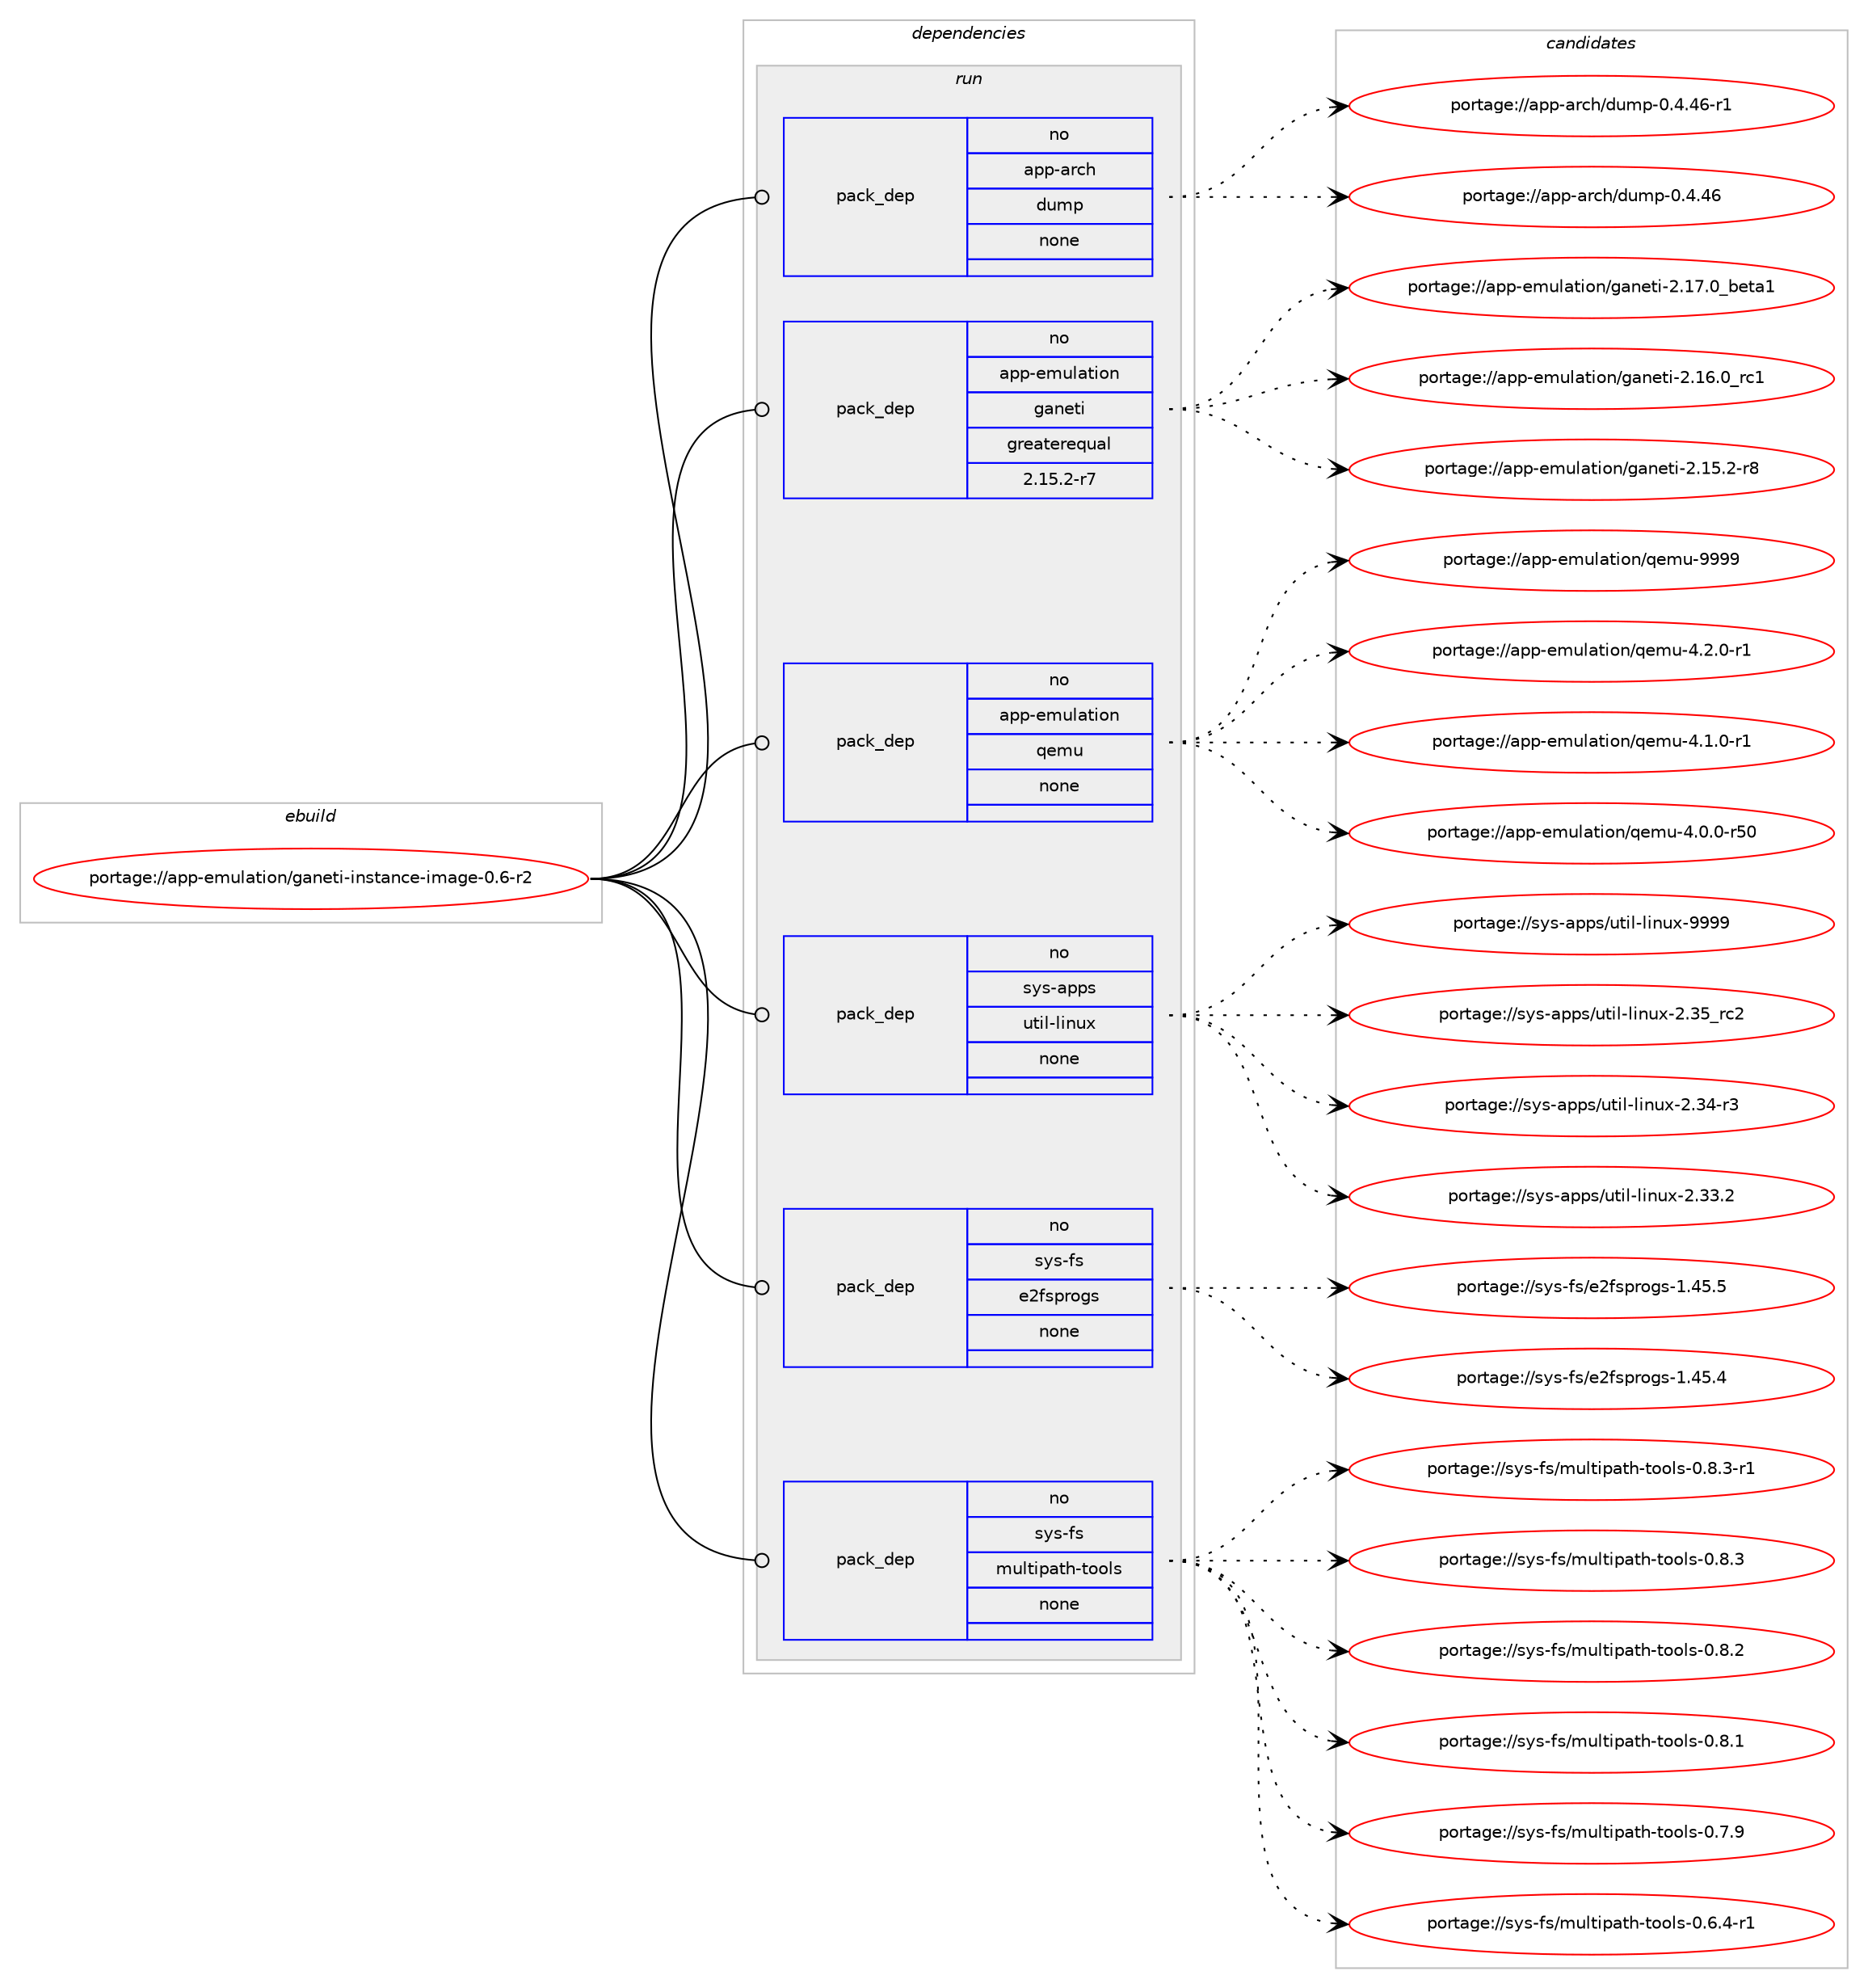 digraph prolog {

# *************
# Graph options
# *************

newrank=true;
concentrate=true;
compound=true;
graph [rankdir=LR,fontname=Helvetica,fontsize=10,ranksep=1.5];#, ranksep=2.5, nodesep=0.2];
edge  [arrowhead=vee];
node  [fontname=Helvetica,fontsize=10];

# **********
# The ebuild
# **********

subgraph cluster_leftcol {
color=gray;
label=<<i>ebuild</i>>;
id [label="portage://app-emulation/ganeti-instance-image-0.6-r2", color=red, width=4, href="../app-emulation/ganeti-instance-image-0.6-r2.svg"];
}

# ****************
# The dependencies
# ****************

subgraph cluster_midcol {
color=gray;
label=<<i>dependencies</i>>;
subgraph cluster_compile {
fillcolor="#eeeeee";
style=filled;
label=<<i>compile</i>>;
}
subgraph cluster_compileandrun {
fillcolor="#eeeeee";
style=filled;
label=<<i>compile and run</i>>;
}
subgraph cluster_run {
fillcolor="#eeeeee";
style=filled;
label=<<i>run</i>>;
subgraph pack473115 {
dependency629924 [label=<<TABLE BORDER="0" CELLBORDER="1" CELLSPACING="0" CELLPADDING="4" WIDTH="220"><TR><TD ROWSPAN="6" CELLPADDING="30">pack_dep</TD></TR><TR><TD WIDTH="110">no</TD></TR><TR><TD>app-arch</TD></TR><TR><TD>dump</TD></TR><TR><TD>none</TD></TR><TR><TD></TD></TR></TABLE>>, shape=none, color=blue];
}
id:e -> dependency629924:w [weight=20,style="solid",arrowhead="odot"];
subgraph pack473116 {
dependency629925 [label=<<TABLE BORDER="0" CELLBORDER="1" CELLSPACING="0" CELLPADDING="4" WIDTH="220"><TR><TD ROWSPAN="6" CELLPADDING="30">pack_dep</TD></TR><TR><TD WIDTH="110">no</TD></TR><TR><TD>app-emulation</TD></TR><TR><TD>ganeti</TD></TR><TR><TD>greaterequal</TD></TR><TR><TD>2.15.2-r7</TD></TR></TABLE>>, shape=none, color=blue];
}
id:e -> dependency629925:w [weight=20,style="solid",arrowhead="odot"];
subgraph pack473117 {
dependency629926 [label=<<TABLE BORDER="0" CELLBORDER="1" CELLSPACING="0" CELLPADDING="4" WIDTH="220"><TR><TD ROWSPAN="6" CELLPADDING="30">pack_dep</TD></TR><TR><TD WIDTH="110">no</TD></TR><TR><TD>app-emulation</TD></TR><TR><TD>qemu</TD></TR><TR><TD>none</TD></TR><TR><TD></TD></TR></TABLE>>, shape=none, color=blue];
}
id:e -> dependency629926:w [weight=20,style="solid",arrowhead="odot"];
subgraph pack473118 {
dependency629927 [label=<<TABLE BORDER="0" CELLBORDER="1" CELLSPACING="0" CELLPADDING="4" WIDTH="220"><TR><TD ROWSPAN="6" CELLPADDING="30">pack_dep</TD></TR><TR><TD WIDTH="110">no</TD></TR><TR><TD>sys-apps</TD></TR><TR><TD>util-linux</TD></TR><TR><TD>none</TD></TR><TR><TD></TD></TR></TABLE>>, shape=none, color=blue];
}
id:e -> dependency629927:w [weight=20,style="solid",arrowhead="odot"];
subgraph pack473119 {
dependency629928 [label=<<TABLE BORDER="0" CELLBORDER="1" CELLSPACING="0" CELLPADDING="4" WIDTH="220"><TR><TD ROWSPAN="6" CELLPADDING="30">pack_dep</TD></TR><TR><TD WIDTH="110">no</TD></TR><TR><TD>sys-fs</TD></TR><TR><TD>e2fsprogs</TD></TR><TR><TD>none</TD></TR><TR><TD></TD></TR></TABLE>>, shape=none, color=blue];
}
id:e -> dependency629928:w [weight=20,style="solid",arrowhead="odot"];
subgraph pack473120 {
dependency629929 [label=<<TABLE BORDER="0" CELLBORDER="1" CELLSPACING="0" CELLPADDING="4" WIDTH="220"><TR><TD ROWSPAN="6" CELLPADDING="30">pack_dep</TD></TR><TR><TD WIDTH="110">no</TD></TR><TR><TD>sys-fs</TD></TR><TR><TD>multipath-tools</TD></TR><TR><TD>none</TD></TR><TR><TD></TD></TR></TABLE>>, shape=none, color=blue];
}
id:e -> dependency629929:w [weight=20,style="solid",arrowhead="odot"];
}
}

# **************
# The candidates
# **************

subgraph cluster_choices {
rank=same;
color=gray;
label=<<i>candidates</i>>;

subgraph choice473115 {
color=black;
nodesep=1;
choice9711211245971149910447100117109112454846524652544511449 [label="portage://app-arch/dump-0.4.46-r1", color=red, width=4,href="../app-arch/dump-0.4.46-r1.svg"];
choice971121124597114991044710011710911245484652465254 [label="portage://app-arch/dump-0.4.46", color=red, width=4,href="../app-arch/dump-0.4.46.svg"];
dependency629924:e -> choice9711211245971149910447100117109112454846524652544511449:w [style=dotted,weight="100"];
dependency629924:e -> choice971121124597114991044710011710911245484652465254:w [style=dotted,weight="100"];
}
subgraph choice473116 {
color=black;
nodesep=1;
choice97112112451011091171089711610511111047103971101011161054550464955464895981011169749 [label="portage://app-emulation/ganeti-2.17.0_beta1", color=red, width=4,href="../app-emulation/ganeti-2.17.0_beta1.svg"];
choice971121124510110911710897116105111110471039711010111610545504649544648951149949 [label="portage://app-emulation/ganeti-2.16.0_rc1", color=red, width=4,href="../app-emulation/ganeti-2.16.0_rc1.svg"];
choice9711211245101109117108971161051111104710397110101116105455046495346504511456 [label="portage://app-emulation/ganeti-2.15.2-r8", color=red, width=4,href="../app-emulation/ganeti-2.15.2-r8.svg"];
dependency629925:e -> choice97112112451011091171089711610511111047103971101011161054550464955464895981011169749:w [style=dotted,weight="100"];
dependency629925:e -> choice971121124510110911710897116105111110471039711010111610545504649544648951149949:w [style=dotted,weight="100"];
dependency629925:e -> choice9711211245101109117108971161051111104710397110101116105455046495346504511456:w [style=dotted,weight="100"];
}
subgraph choice473117 {
color=black;
nodesep=1;
choice971121124510110911710897116105111110471131011091174557575757 [label="portage://app-emulation/qemu-9999", color=red, width=4,href="../app-emulation/qemu-9999.svg"];
choice971121124510110911710897116105111110471131011091174552465046484511449 [label="portage://app-emulation/qemu-4.2.0-r1", color=red, width=4,href="../app-emulation/qemu-4.2.0-r1.svg"];
choice971121124510110911710897116105111110471131011091174552464946484511449 [label="portage://app-emulation/qemu-4.1.0-r1", color=red, width=4,href="../app-emulation/qemu-4.1.0-r1.svg"];
choice97112112451011091171089711610511111047113101109117455246484648451145348 [label="portage://app-emulation/qemu-4.0.0-r50", color=red, width=4,href="../app-emulation/qemu-4.0.0-r50.svg"];
dependency629926:e -> choice971121124510110911710897116105111110471131011091174557575757:w [style=dotted,weight="100"];
dependency629926:e -> choice971121124510110911710897116105111110471131011091174552465046484511449:w [style=dotted,weight="100"];
dependency629926:e -> choice971121124510110911710897116105111110471131011091174552464946484511449:w [style=dotted,weight="100"];
dependency629926:e -> choice97112112451011091171089711610511111047113101109117455246484648451145348:w [style=dotted,weight="100"];
}
subgraph choice473118 {
color=black;
nodesep=1;
choice115121115459711211211547117116105108451081051101171204557575757 [label="portage://sys-apps/util-linux-9999", color=red, width=4,href="../sys-apps/util-linux-9999.svg"];
choice115121115459711211211547117116105108451081051101171204550465153951149950 [label="portage://sys-apps/util-linux-2.35_rc2", color=red, width=4,href="../sys-apps/util-linux-2.35_rc2.svg"];
choice1151211154597112112115471171161051084510810511011712045504651524511451 [label="portage://sys-apps/util-linux-2.34-r3", color=red, width=4,href="../sys-apps/util-linux-2.34-r3.svg"];
choice1151211154597112112115471171161051084510810511011712045504651514650 [label="portage://sys-apps/util-linux-2.33.2", color=red, width=4,href="../sys-apps/util-linux-2.33.2.svg"];
dependency629927:e -> choice115121115459711211211547117116105108451081051101171204557575757:w [style=dotted,weight="100"];
dependency629927:e -> choice115121115459711211211547117116105108451081051101171204550465153951149950:w [style=dotted,weight="100"];
dependency629927:e -> choice1151211154597112112115471171161051084510810511011712045504651524511451:w [style=dotted,weight="100"];
dependency629927:e -> choice1151211154597112112115471171161051084510810511011712045504651514650:w [style=dotted,weight="100"];
}
subgraph choice473119 {
color=black;
nodesep=1;
choice11512111545102115471015010211511211411110311545494652534653 [label="portage://sys-fs/e2fsprogs-1.45.5", color=red, width=4,href="../sys-fs/e2fsprogs-1.45.5.svg"];
choice11512111545102115471015010211511211411110311545494652534652 [label="portage://sys-fs/e2fsprogs-1.45.4", color=red, width=4,href="../sys-fs/e2fsprogs-1.45.4.svg"];
dependency629928:e -> choice11512111545102115471015010211511211411110311545494652534653:w [style=dotted,weight="100"];
dependency629928:e -> choice11512111545102115471015010211511211411110311545494652534652:w [style=dotted,weight="100"];
}
subgraph choice473120 {
color=black;
nodesep=1;
choice115121115451021154710911710811610511297116104451161111111081154548465646514511449 [label="portage://sys-fs/multipath-tools-0.8.3-r1", color=red, width=4,href="../sys-fs/multipath-tools-0.8.3-r1.svg"];
choice11512111545102115471091171081161051129711610445116111111108115454846564651 [label="portage://sys-fs/multipath-tools-0.8.3", color=red, width=4,href="../sys-fs/multipath-tools-0.8.3.svg"];
choice11512111545102115471091171081161051129711610445116111111108115454846564650 [label="portage://sys-fs/multipath-tools-0.8.2", color=red, width=4,href="../sys-fs/multipath-tools-0.8.2.svg"];
choice11512111545102115471091171081161051129711610445116111111108115454846564649 [label="portage://sys-fs/multipath-tools-0.8.1", color=red, width=4,href="../sys-fs/multipath-tools-0.8.1.svg"];
choice11512111545102115471091171081161051129711610445116111111108115454846554657 [label="portage://sys-fs/multipath-tools-0.7.9", color=red, width=4,href="../sys-fs/multipath-tools-0.7.9.svg"];
choice115121115451021154710911710811610511297116104451161111111081154548465446524511449 [label="portage://sys-fs/multipath-tools-0.6.4-r1", color=red, width=4,href="../sys-fs/multipath-tools-0.6.4-r1.svg"];
dependency629929:e -> choice115121115451021154710911710811610511297116104451161111111081154548465646514511449:w [style=dotted,weight="100"];
dependency629929:e -> choice11512111545102115471091171081161051129711610445116111111108115454846564651:w [style=dotted,weight="100"];
dependency629929:e -> choice11512111545102115471091171081161051129711610445116111111108115454846564650:w [style=dotted,weight="100"];
dependency629929:e -> choice11512111545102115471091171081161051129711610445116111111108115454846564649:w [style=dotted,weight="100"];
dependency629929:e -> choice11512111545102115471091171081161051129711610445116111111108115454846554657:w [style=dotted,weight="100"];
dependency629929:e -> choice115121115451021154710911710811610511297116104451161111111081154548465446524511449:w [style=dotted,weight="100"];
}
}

}
